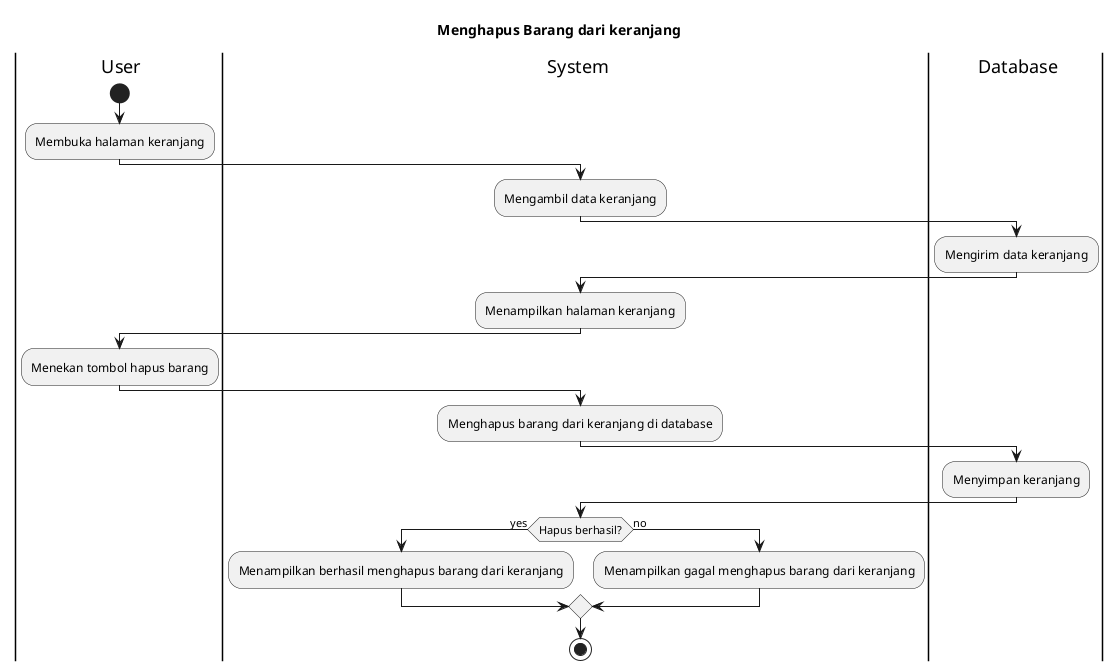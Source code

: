@startuml
title Menghapus Barang dari keranjang
|U| User
|S| System
|D| Database
|U|
start
:Membuka halaman keranjang;
|S|
:Mengambil data keranjang;
|D|
:Mengirim data keranjang;
|S|
:Menampilkan halaman keranjang;
|U|
:Menekan tombol hapus barang;
|S|
:Menghapus barang dari keranjang di database;
|D|
:Menyimpan keranjang;
|S|
if (Hapus berhasil?) then (yes)
  :Menampilkan berhasil menghapus barang dari keranjang;
else (no)
  :Menampilkan gagal menghapus barang dari keranjang;
endif

stop
@enduml
